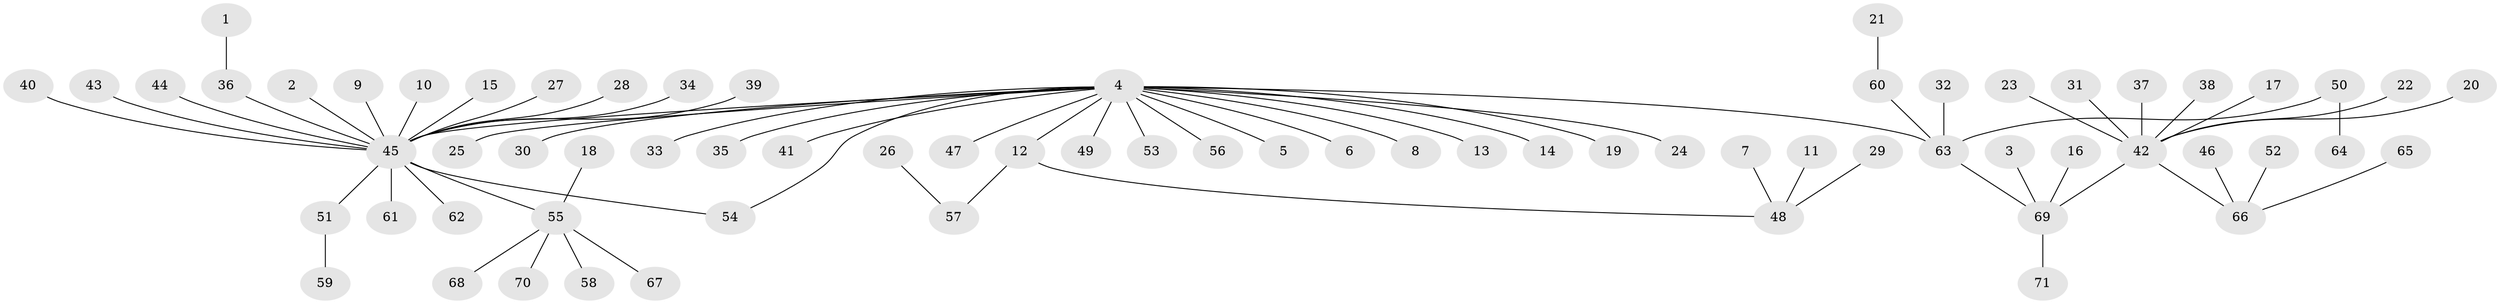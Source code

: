 // original degree distribution, {22: 0.0070921985815602835, 1: 0.6595744680851063, 20: 0.0070921985815602835, 4: 0.028368794326241134, 2: 0.1773049645390071, 7: 0.014184397163120567, 8: 0.0070921985815602835, 9: 0.0070921985815602835, 3: 0.07092198581560284, 10: 0.0070921985815602835, 5: 0.014184397163120567}
// Generated by graph-tools (version 1.1) at 2025/26/03/09/25 03:26:08]
// undirected, 71 vertices, 71 edges
graph export_dot {
graph [start="1"]
  node [color=gray90,style=filled];
  1;
  2;
  3;
  4;
  5;
  6;
  7;
  8;
  9;
  10;
  11;
  12;
  13;
  14;
  15;
  16;
  17;
  18;
  19;
  20;
  21;
  22;
  23;
  24;
  25;
  26;
  27;
  28;
  29;
  30;
  31;
  32;
  33;
  34;
  35;
  36;
  37;
  38;
  39;
  40;
  41;
  42;
  43;
  44;
  45;
  46;
  47;
  48;
  49;
  50;
  51;
  52;
  53;
  54;
  55;
  56;
  57;
  58;
  59;
  60;
  61;
  62;
  63;
  64;
  65;
  66;
  67;
  68;
  69;
  70;
  71;
  1 -- 36 [weight=1.0];
  2 -- 45 [weight=1.0];
  3 -- 69 [weight=1.0];
  4 -- 5 [weight=1.0];
  4 -- 6 [weight=1.0];
  4 -- 8 [weight=1.0];
  4 -- 12 [weight=1.0];
  4 -- 13 [weight=1.0];
  4 -- 14 [weight=1.0];
  4 -- 19 [weight=1.0];
  4 -- 24 [weight=1.0];
  4 -- 25 [weight=1.0];
  4 -- 30 [weight=1.0];
  4 -- 33 [weight=1.0];
  4 -- 35 [weight=1.0];
  4 -- 41 [weight=1.0];
  4 -- 45 [weight=1.0];
  4 -- 47 [weight=1.0];
  4 -- 49 [weight=1.0];
  4 -- 53 [weight=1.0];
  4 -- 54 [weight=1.0];
  4 -- 56 [weight=1.0];
  4 -- 63 [weight=1.0];
  7 -- 48 [weight=1.0];
  9 -- 45 [weight=1.0];
  10 -- 45 [weight=1.0];
  11 -- 48 [weight=1.0];
  12 -- 48 [weight=1.0];
  12 -- 57 [weight=1.0];
  15 -- 45 [weight=1.0];
  16 -- 69 [weight=1.0];
  17 -- 42 [weight=1.0];
  18 -- 55 [weight=1.0];
  20 -- 42 [weight=1.0];
  21 -- 60 [weight=1.0];
  22 -- 42 [weight=1.0];
  23 -- 42 [weight=1.0];
  26 -- 57 [weight=1.0];
  27 -- 45 [weight=1.0];
  28 -- 45 [weight=1.0];
  29 -- 48 [weight=1.0];
  31 -- 42 [weight=1.0];
  32 -- 63 [weight=1.0];
  34 -- 45 [weight=1.0];
  36 -- 45 [weight=1.0];
  37 -- 42 [weight=1.0];
  38 -- 42 [weight=1.0];
  39 -- 45 [weight=1.0];
  40 -- 45 [weight=1.0];
  42 -- 66 [weight=1.0];
  42 -- 69 [weight=1.0];
  43 -- 45 [weight=1.0];
  44 -- 45 [weight=1.0];
  45 -- 51 [weight=1.0];
  45 -- 54 [weight=1.0];
  45 -- 55 [weight=1.0];
  45 -- 61 [weight=1.0];
  45 -- 62 [weight=1.0];
  46 -- 66 [weight=1.0];
  50 -- 63 [weight=1.0];
  50 -- 64 [weight=1.0];
  51 -- 59 [weight=1.0];
  52 -- 66 [weight=1.0];
  55 -- 58 [weight=1.0];
  55 -- 67 [weight=1.0];
  55 -- 68 [weight=1.0];
  55 -- 70 [weight=1.0];
  60 -- 63 [weight=1.0];
  63 -- 69 [weight=1.0];
  65 -- 66 [weight=1.0];
  69 -- 71 [weight=1.0];
}
